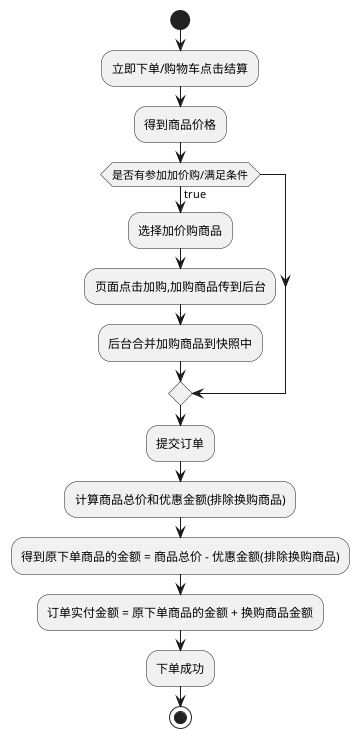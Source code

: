 @startuml
start
:立即下单/购物车点击结算;
:得到商品价格;
if(是否有参加加价购/满足条件) then (true)
  :选择加价购商品;
  :页面点击加购,加购商品传到后台;
  :后台合并加购商品到快照中;
endif;
:提交订单;
:计算商品总价和优惠金额(排除换购商品);
:得到原下单商品的金额 = 商品总价 - 优惠金额(排除换购商品);
:订单实付金额 = 原下单商品的金额 + 换购商品金额;

:下单成功;
stop
@enduml